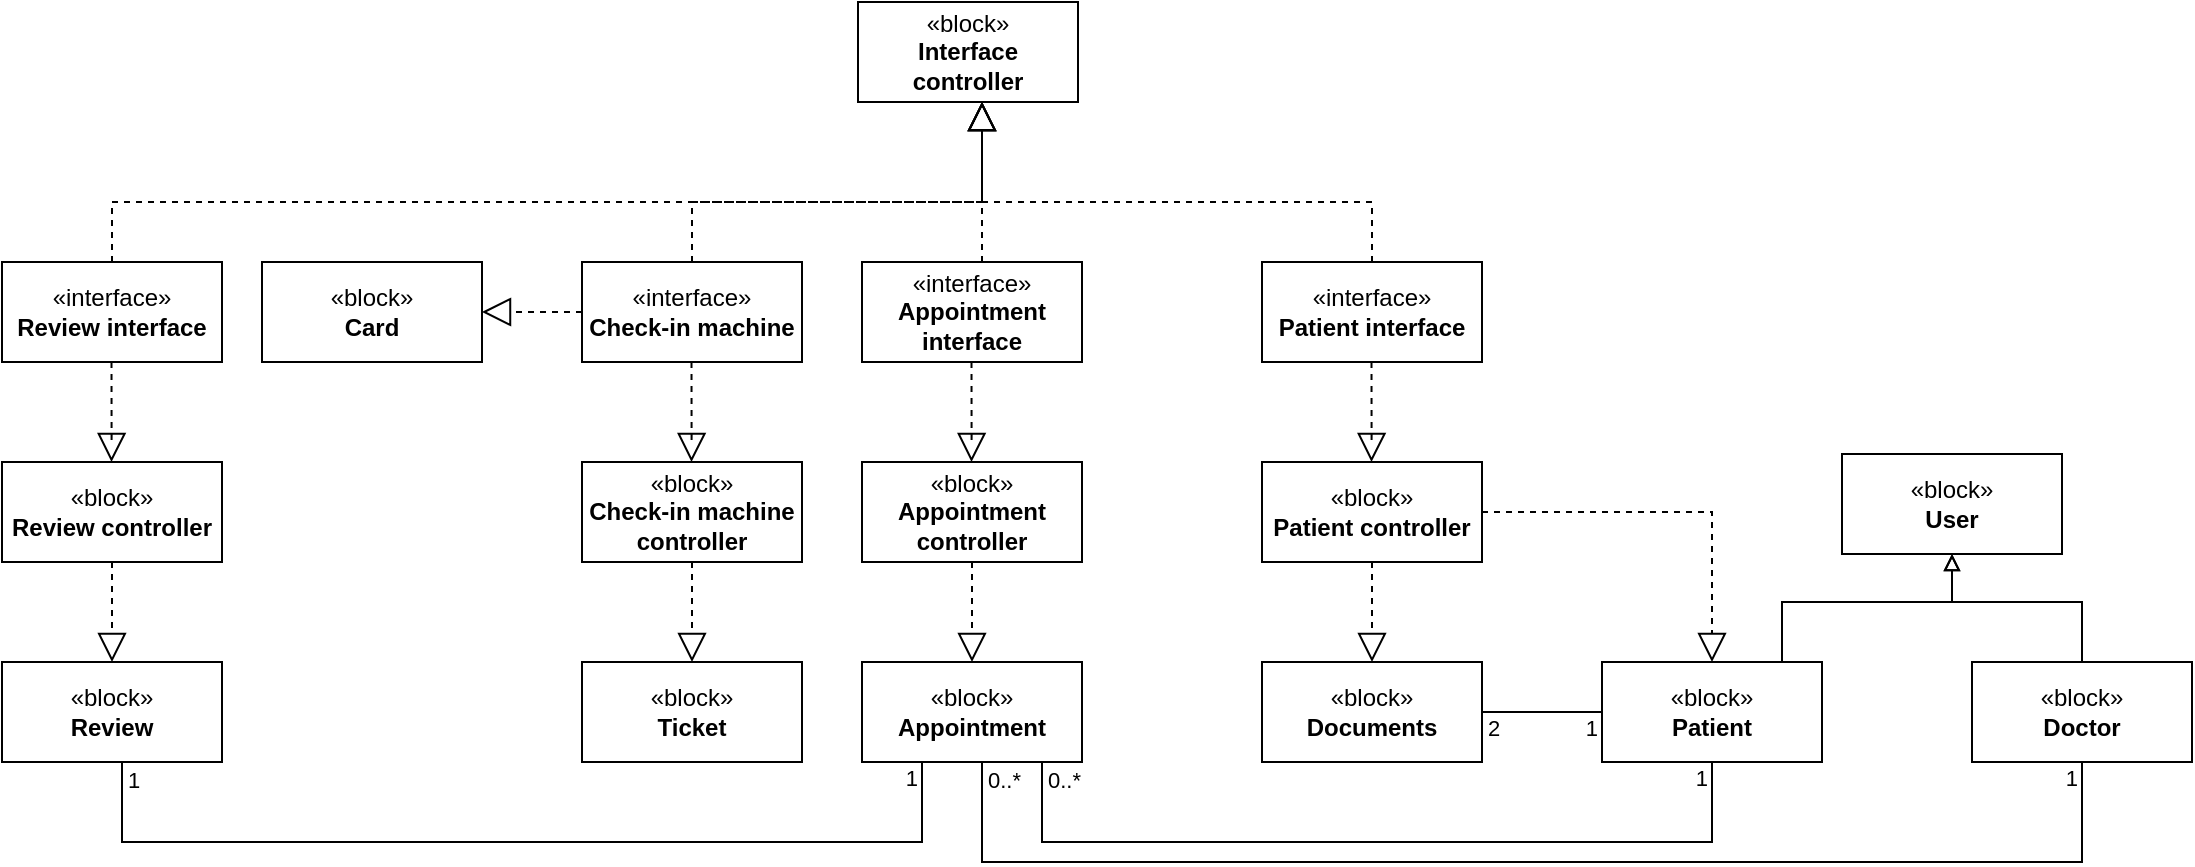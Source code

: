 <mxfile version="24.4.8" type="github">
  <diagram name="Página-1" id="58o19tJU1bJ8rOn4mQXK">
    <mxGraphModel dx="2821" dy="1749" grid="1" gridSize="10" guides="1" tooltips="1" connect="1" arrows="1" fold="1" page="1" pageScale="1" pageWidth="827" pageHeight="1169" math="0" shadow="0">
      <root>
        <mxCell id="0" />
        <mxCell id="1" parent="0" />
        <mxCell id="WEjdn2dWG7q8J0kvlJ6V-49" value="«block»&lt;br&gt;&lt;b&gt;Patient controller&lt;/b&gt;" style="html=1;whiteSpace=wrap;" vertex="1" parent="1">
          <mxGeometry x="-510" y="210" width="110" height="50" as="geometry" />
        </mxCell>
        <mxCell id="WEjdn2dWG7q8J0kvlJ6V-50" value="«interface»&lt;br&gt;&lt;b&gt;Patient interface&lt;/b&gt;" style="html=1;whiteSpace=wrap;" vertex="1" parent="1">
          <mxGeometry x="-510" y="110" width="110" height="50" as="geometry" />
        </mxCell>
        <mxCell id="WEjdn2dWG7q8J0kvlJ6V-51" value="«block»&lt;br&gt;&lt;b&gt;Documents&lt;/b&gt;" style="html=1;whiteSpace=wrap;" vertex="1" parent="1">
          <mxGeometry x="-510" y="310" width="110" height="50" as="geometry" />
        </mxCell>
        <mxCell id="WEjdn2dWG7q8J0kvlJ6V-52" value="" style="endArrow=block;dashed=1;endFill=0;endSize=12;html=1;rounded=0;edgeStyle=orthogonalEdgeStyle;" edge="1" parent="1">
          <mxGeometry width="160" relative="1" as="geometry">
            <mxPoint x="-455.246" y="160" as="sourcePoint" />
            <mxPoint x="-455.246" y="210" as="targetPoint" />
            <Array as="points">
              <mxPoint x="-455.27" y="200" />
              <mxPoint x="-455.27" y="200" />
            </Array>
          </mxGeometry>
        </mxCell>
        <mxCell id="WEjdn2dWG7q8J0kvlJ6V-62" value="" style="endArrow=block;dashed=1;endFill=0;endSize=12;html=1;rounded=0;edgeStyle=orthogonalEdgeStyle;" edge="1" parent="1" source="WEjdn2dWG7q8J0kvlJ6V-49" target="WEjdn2dWG7q8J0kvlJ6V-51">
          <mxGeometry width="160" relative="1" as="geometry">
            <mxPoint x="-285" y="270" as="sourcePoint" />
            <mxPoint x="-285" y="320" as="targetPoint" />
            <Array as="points" />
          </mxGeometry>
        </mxCell>
        <mxCell id="WEjdn2dWG7q8J0kvlJ6V-63" value="«block»&lt;br&gt;&lt;b&gt;Patient&lt;/b&gt;" style="html=1;whiteSpace=wrap;" vertex="1" parent="1">
          <mxGeometry x="-340" y="310" width="110" height="50" as="geometry" />
        </mxCell>
        <mxCell id="WEjdn2dWG7q8J0kvlJ6V-64" value="" style="endArrow=block;dashed=1;endFill=0;endSize=12;html=1;rounded=0;edgeStyle=orthogonalEdgeStyle;" edge="1" parent="1" source="WEjdn2dWG7q8J0kvlJ6V-49" target="WEjdn2dWG7q8J0kvlJ6V-63">
          <mxGeometry width="160" relative="1" as="geometry">
            <mxPoint x="-445" y="270" as="sourcePoint" />
            <mxPoint x="-445" y="320" as="targetPoint" />
            <Array as="points" />
          </mxGeometry>
        </mxCell>
        <mxCell id="WEjdn2dWG7q8J0kvlJ6V-65" value="" style="endArrow=none;html=1;endSize=12;startArrow=none;startSize=14;startFill=0;edgeStyle=orthogonalEdgeStyle;rounded=0;endFill=0;" edge="1" parent="1" source="WEjdn2dWG7q8J0kvlJ6V-51" target="WEjdn2dWG7q8J0kvlJ6V-63">
          <mxGeometry y="40" relative="1" as="geometry">
            <mxPoint x="-370" y="338" as="sourcePoint" />
            <mxPoint x="-370" y="281" as="targetPoint" />
            <mxPoint as="offset" />
          </mxGeometry>
        </mxCell>
        <mxCell id="WEjdn2dWG7q8J0kvlJ6V-66" value="2" style="edgeLabel;resizable=0;html=1;align=left;verticalAlign=top;" connectable="0" vertex="1" parent="WEjdn2dWG7q8J0kvlJ6V-65">
          <mxGeometry x="-1" relative="1" as="geometry">
            <mxPoint x="1" y="-5" as="offset" />
          </mxGeometry>
        </mxCell>
        <mxCell id="WEjdn2dWG7q8J0kvlJ6V-67" value="1" style="edgeLabel;resizable=0;html=1;align=right;verticalAlign=top;" connectable="0" vertex="1" parent="WEjdn2dWG7q8J0kvlJ6V-65">
          <mxGeometry x="1" relative="1" as="geometry">
            <mxPoint x="-2" y="-5" as="offset" />
          </mxGeometry>
        </mxCell>
        <mxCell id="WEjdn2dWG7q8J0kvlJ6V-68" value="«block»&lt;br&gt;&lt;b&gt;Appointment controller&lt;/b&gt;" style="html=1;whiteSpace=wrap;" vertex="1" parent="1">
          <mxGeometry x="-710" y="210" width="110" height="50" as="geometry" />
        </mxCell>
        <mxCell id="WEjdn2dWG7q8J0kvlJ6V-69" value="«interface»&lt;br&gt;&lt;b&gt;Appointment interface&lt;/b&gt;" style="html=1;whiteSpace=wrap;" vertex="1" parent="1">
          <mxGeometry x="-710" y="110" width="110" height="50" as="geometry" />
        </mxCell>
        <mxCell id="WEjdn2dWG7q8J0kvlJ6V-70" value="«block»&lt;br&gt;&lt;b&gt;Appointment&lt;/b&gt;" style="html=1;whiteSpace=wrap;" vertex="1" parent="1">
          <mxGeometry x="-710" y="310" width="110" height="50" as="geometry" />
        </mxCell>
        <mxCell id="WEjdn2dWG7q8J0kvlJ6V-71" value="" style="endArrow=block;dashed=1;endFill=0;endSize=12;html=1;rounded=0;edgeStyle=orthogonalEdgeStyle;" edge="1" parent="1">
          <mxGeometry width="160" relative="1" as="geometry">
            <mxPoint x="-655.246" y="160" as="sourcePoint" />
            <mxPoint x="-655.246" y="210" as="targetPoint" />
            <Array as="points">
              <mxPoint x="-655.27" y="200" />
              <mxPoint x="-655.27" y="200" />
            </Array>
          </mxGeometry>
        </mxCell>
        <mxCell id="WEjdn2dWG7q8J0kvlJ6V-72" value="" style="endArrow=block;dashed=1;endFill=0;endSize=12;html=1;rounded=0;edgeStyle=orthogonalEdgeStyle;" edge="1" parent="1" source="WEjdn2dWG7q8J0kvlJ6V-68" target="WEjdn2dWG7q8J0kvlJ6V-70">
          <mxGeometry width="160" relative="1" as="geometry">
            <mxPoint x="-485" y="270" as="sourcePoint" />
            <mxPoint x="-485" y="320" as="targetPoint" />
            <Array as="points" />
          </mxGeometry>
        </mxCell>
        <mxCell id="WEjdn2dWG7q8J0kvlJ6V-75" value="" style="endArrow=none;html=1;endSize=12;startArrow=none;startSize=14;startFill=0;edgeStyle=orthogonalEdgeStyle;rounded=0;endFill=0;" edge="1" parent="1" source="WEjdn2dWG7q8J0kvlJ6V-70" target="WEjdn2dWG7q8J0kvlJ6V-63">
          <mxGeometry y="40" relative="1" as="geometry">
            <mxPoint x="-610" y="378.71" as="sourcePoint" />
            <mxPoint x="-614.957" y="395" as="targetPoint" />
            <mxPoint as="offset" />
            <Array as="points">
              <mxPoint x="-620" y="400" />
              <mxPoint x="-285" y="400" />
            </Array>
          </mxGeometry>
        </mxCell>
        <mxCell id="WEjdn2dWG7q8J0kvlJ6V-76" value="0..*" style="edgeLabel;resizable=0;html=1;align=left;verticalAlign=top;" connectable="0" vertex="1" parent="WEjdn2dWG7q8J0kvlJ6V-75">
          <mxGeometry x="-1" relative="1" as="geometry">
            <mxPoint x="1" y="-4" as="offset" />
          </mxGeometry>
        </mxCell>
        <mxCell id="WEjdn2dWG7q8J0kvlJ6V-77" value="1" style="edgeLabel;resizable=0;html=1;align=right;verticalAlign=top;" connectable="0" vertex="1" parent="WEjdn2dWG7q8J0kvlJ6V-75">
          <mxGeometry x="1" relative="1" as="geometry">
            <mxPoint x="-2" y="-5" as="offset" />
          </mxGeometry>
        </mxCell>
        <mxCell id="WEjdn2dWG7q8J0kvlJ6V-78" value="«block»&lt;br&gt;&lt;b&gt;Check-in machine controller&lt;/b&gt;" style="html=1;whiteSpace=wrap;" vertex="1" parent="1">
          <mxGeometry x="-850" y="210" width="110" height="50" as="geometry" />
        </mxCell>
        <mxCell id="WEjdn2dWG7q8J0kvlJ6V-79" value="«interface»&lt;br&gt;&lt;b&gt;Check-in machine&lt;/b&gt;" style="html=1;whiteSpace=wrap;" vertex="1" parent="1">
          <mxGeometry x="-850" y="110" width="110" height="50" as="geometry" />
        </mxCell>
        <mxCell id="WEjdn2dWG7q8J0kvlJ6V-80" value="«block»&lt;br&gt;&lt;b&gt;Ticket&lt;/b&gt;" style="html=1;whiteSpace=wrap;" vertex="1" parent="1">
          <mxGeometry x="-850" y="310" width="110" height="50" as="geometry" />
        </mxCell>
        <mxCell id="WEjdn2dWG7q8J0kvlJ6V-81" value="" style="endArrow=block;dashed=1;endFill=0;endSize=12;html=1;rounded=0;edgeStyle=orthogonalEdgeStyle;" edge="1" parent="1">
          <mxGeometry width="160" relative="1" as="geometry">
            <mxPoint x="-795.246" y="160" as="sourcePoint" />
            <mxPoint x="-795.246" y="210" as="targetPoint" />
            <Array as="points">
              <mxPoint x="-795.27" y="200" />
              <mxPoint x="-795.27" y="200" />
            </Array>
          </mxGeometry>
        </mxCell>
        <mxCell id="WEjdn2dWG7q8J0kvlJ6V-82" value="" style="endArrow=block;dashed=1;endFill=0;endSize=12;html=1;rounded=0;edgeStyle=orthogonalEdgeStyle;" edge="1" parent="1" source="WEjdn2dWG7q8J0kvlJ6V-78" target="WEjdn2dWG7q8J0kvlJ6V-80">
          <mxGeometry width="160" relative="1" as="geometry">
            <mxPoint x="-625" y="270" as="sourcePoint" />
            <mxPoint x="-625" y="320" as="targetPoint" />
            <Array as="points" />
          </mxGeometry>
        </mxCell>
        <mxCell id="WEjdn2dWG7q8J0kvlJ6V-84" value="«block»&lt;br&gt;&lt;b&gt;Card&lt;/b&gt;" style="html=1;whiteSpace=wrap;" vertex="1" parent="1">
          <mxGeometry x="-1010" y="110" width="110" height="50" as="geometry" />
        </mxCell>
        <mxCell id="WEjdn2dWG7q8J0kvlJ6V-85" value="" style="endArrow=block;dashed=1;endFill=0;endSize=12;html=1;rounded=0;edgeStyle=orthogonalEdgeStyle;" edge="1" source="WEjdn2dWG7q8J0kvlJ6V-79" parent="1" target="WEjdn2dWG7q8J0kvlJ6V-84">
          <mxGeometry width="160" relative="1" as="geometry">
            <mxPoint x="-775" y="184" as="sourcePoint" />
            <mxPoint x="-945" y="224" as="targetPoint" />
            <Array as="points" />
          </mxGeometry>
        </mxCell>
        <mxCell id="WEjdn2dWG7q8J0kvlJ6V-86" value="«block»&lt;br&gt;&lt;b&gt;Interface controller&lt;/b&gt;" style="html=1;whiteSpace=wrap;" vertex="1" parent="1">
          <mxGeometry x="-712" y="-20" width="110" height="50" as="geometry" />
        </mxCell>
        <mxCell id="WEjdn2dWG7q8J0kvlJ6V-87" value="" style="endArrow=block;dashed=1;endFill=0;endSize=12;html=1;rounded=0;edgeStyle=orthogonalEdgeStyle;" edge="1" parent="1" source="WEjdn2dWG7q8J0kvlJ6V-79" target="WEjdn2dWG7q8J0kvlJ6V-86">
          <mxGeometry width="160" relative="1" as="geometry">
            <mxPoint x="-645.246" y="170" as="sourcePoint" />
            <mxPoint x="-645.246" y="220" as="targetPoint" />
            <Array as="points">
              <mxPoint x="-795" y="80" />
              <mxPoint x="-650" y="80" />
            </Array>
          </mxGeometry>
        </mxCell>
        <mxCell id="WEjdn2dWG7q8J0kvlJ6V-88" value="" style="endArrow=block;dashed=1;endFill=0;endSize=12;html=1;rounded=0;edgeStyle=orthogonalEdgeStyle;" edge="1" parent="1" source="WEjdn2dWG7q8J0kvlJ6V-69" target="WEjdn2dWG7q8J0kvlJ6V-86">
          <mxGeometry width="160" relative="1" as="geometry">
            <mxPoint x="-785" y="120" as="sourcePoint" />
            <mxPoint x="-625" y="40" as="targetPoint" />
            <Array as="points">
              <mxPoint x="-650" y="90" />
              <mxPoint x="-650" y="90" />
            </Array>
          </mxGeometry>
        </mxCell>
        <mxCell id="WEjdn2dWG7q8J0kvlJ6V-89" value="" style="endArrow=block;dashed=1;endFill=0;endSize=12;html=1;rounded=0;edgeStyle=orthogonalEdgeStyle;" edge="1" parent="1" source="WEjdn2dWG7q8J0kvlJ6V-50" target="WEjdn2dWG7q8J0kvlJ6V-86">
          <mxGeometry width="160" relative="1" as="geometry">
            <mxPoint x="-640" y="120" as="sourcePoint" />
            <mxPoint x="-640" y="40" as="targetPoint" />
            <Array as="points">
              <mxPoint x="-455" y="80" />
              <mxPoint x="-650" y="80" />
            </Array>
          </mxGeometry>
        </mxCell>
        <mxCell id="WEjdn2dWG7q8J0kvlJ6V-90" value="«block»&lt;br&gt;&lt;b&gt;Review controller&lt;/b&gt;" style="html=1;whiteSpace=wrap;" vertex="1" parent="1">
          <mxGeometry x="-1140" y="210" width="110" height="50" as="geometry" />
        </mxCell>
        <mxCell id="WEjdn2dWG7q8J0kvlJ6V-91" value="«interface»&lt;br&gt;&lt;b&gt;Review interface&lt;/b&gt;" style="html=1;whiteSpace=wrap;" vertex="1" parent="1">
          <mxGeometry x="-1140" y="110" width="110" height="50" as="geometry" />
        </mxCell>
        <mxCell id="WEjdn2dWG7q8J0kvlJ6V-92" value="«block»&lt;br&gt;&lt;b&gt;Review&lt;/b&gt;" style="html=1;whiteSpace=wrap;" vertex="1" parent="1">
          <mxGeometry x="-1140" y="310" width="110" height="50" as="geometry" />
        </mxCell>
        <mxCell id="WEjdn2dWG7q8J0kvlJ6V-93" value="" style="endArrow=block;dashed=1;endFill=0;endSize=12;html=1;rounded=0;edgeStyle=orthogonalEdgeStyle;" edge="1" parent="1">
          <mxGeometry width="160" relative="1" as="geometry">
            <mxPoint x="-1085.246" y="160" as="sourcePoint" />
            <mxPoint x="-1085.246" y="210" as="targetPoint" />
            <Array as="points">
              <mxPoint x="-1085.27" y="200" />
              <mxPoint x="-1085.27" y="200" />
            </Array>
          </mxGeometry>
        </mxCell>
        <mxCell id="WEjdn2dWG7q8J0kvlJ6V-94" value="" style="endArrow=block;dashed=1;endFill=0;endSize=12;html=1;rounded=0;edgeStyle=orthogonalEdgeStyle;" edge="1" parent="1" source="WEjdn2dWG7q8J0kvlJ6V-90" target="WEjdn2dWG7q8J0kvlJ6V-92">
          <mxGeometry width="160" relative="1" as="geometry">
            <mxPoint x="-915" y="270" as="sourcePoint" />
            <mxPoint x="-915" y="320" as="targetPoint" />
            <Array as="points" />
          </mxGeometry>
        </mxCell>
        <mxCell id="WEjdn2dWG7q8J0kvlJ6V-96" value="" style="endArrow=block;dashed=1;endFill=0;endSize=12;html=1;rounded=0;edgeStyle=orthogonalEdgeStyle;" edge="1" parent="1" source="WEjdn2dWG7q8J0kvlJ6V-91" target="WEjdn2dWG7q8J0kvlJ6V-86">
          <mxGeometry width="160" relative="1" as="geometry">
            <mxPoint x="-785" y="120" as="sourcePoint" />
            <mxPoint x="-640" y="40" as="targetPoint" />
            <Array as="points">
              <mxPoint x="-1085" y="80" />
              <mxPoint x="-650" y="80" />
            </Array>
          </mxGeometry>
        </mxCell>
        <mxCell id="WEjdn2dWG7q8J0kvlJ6V-97" value="" style="endArrow=none;html=1;endSize=12;startArrow=none;startSize=14;startFill=0;edgeStyle=orthogonalEdgeStyle;rounded=0;endFill=0;" edge="1" parent="1" source="WEjdn2dWG7q8J0kvlJ6V-92" target="WEjdn2dWG7q8J0kvlJ6V-70">
          <mxGeometry y="40" relative="1" as="geometry">
            <mxPoint x="-1080" y="405" as="sourcePoint" />
            <mxPoint x="-710" y="405" as="targetPoint" />
            <mxPoint as="offset" />
            <Array as="points">
              <mxPoint x="-1080" y="400" />
              <mxPoint x="-680" y="400" />
            </Array>
          </mxGeometry>
        </mxCell>
        <mxCell id="WEjdn2dWG7q8J0kvlJ6V-98" value="1" style="edgeLabel;resizable=0;html=1;align=left;verticalAlign=top;" connectable="0" vertex="1" parent="WEjdn2dWG7q8J0kvlJ6V-97">
          <mxGeometry x="-1" relative="1" as="geometry">
            <mxPoint x="1" y="-4" as="offset" />
          </mxGeometry>
        </mxCell>
        <mxCell id="WEjdn2dWG7q8J0kvlJ6V-99" value="1" style="edgeLabel;resizable=0;html=1;align=right;verticalAlign=top;" connectable="0" vertex="1" parent="WEjdn2dWG7q8J0kvlJ6V-97">
          <mxGeometry x="1" relative="1" as="geometry">
            <mxPoint x="-2" y="-5" as="offset" />
          </mxGeometry>
        </mxCell>
        <mxCell id="WEjdn2dWG7q8J0kvlJ6V-101" value="«block»&lt;br&gt;&lt;b&gt;Doctor&lt;/b&gt;" style="html=1;whiteSpace=wrap;" vertex="1" parent="1">
          <mxGeometry x="-155" y="310" width="110" height="50" as="geometry" />
        </mxCell>
        <mxCell id="WEjdn2dWG7q8J0kvlJ6V-102" value="«block»&lt;br&gt;&lt;b&gt;User&lt;/b&gt;" style="html=1;whiteSpace=wrap;" vertex="1" parent="1">
          <mxGeometry x="-220" y="206" width="110" height="50" as="geometry" />
        </mxCell>
        <mxCell id="WEjdn2dWG7q8J0kvlJ6V-104" value="" style="endArrow=none;endFill=0;endSize=12;html=1;rounded=0;edgeStyle=orthogonalEdgeStyle;startArrow=block;startFill=0;" edge="1" source="WEjdn2dWG7q8J0kvlJ6V-102" target="WEjdn2dWG7q8J0kvlJ6V-101" parent="1">
          <mxGeometry width="160" relative="1" as="geometry">
            <mxPoint x="-150" y="266" as="sourcePoint" />
            <mxPoint x="-220" y="309" as="targetPoint" />
            <Array as="points">
              <mxPoint x="-165" y="280" />
              <mxPoint x="-100" y="280" />
            </Array>
          </mxGeometry>
        </mxCell>
        <mxCell id="WEjdn2dWG7q8J0kvlJ6V-105" value="" style="endArrow=none;endFill=0;endSize=12;html=1;rounded=0;edgeStyle=orthogonalEdgeStyle;startArrow=block;startFill=0;" edge="1" parent="1" source="WEjdn2dWG7q8J0kvlJ6V-102" target="WEjdn2dWG7q8J0kvlJ6V-63">
          <mxGeometry width="160" relative="1" as="geometry">
            <mxPoint x="-155" y="266" as="sourcePoint" />
            <mxPoint x="-90" y="320" as="targetPoint" />
            <Array as="points">
              <mxPoint x="-165" y="280" />
              <mxPoint x="-250" y="280" />
            </Array>
          </mxGeometry>
        </mxCell>
        <mxCell id="WEjdn2dWG7q8J0kvlJ6V-106" value="" style="endArrow=none;html=1;endSize=12;startArrow=none;startSize=14;startFill=0;edgeStyle=orthogonalEdgeStyle;rounded=0;endFill=0;" edge="1" parent="1" source="WEjdn2dWG7q8J0kvlJ6V-70" target="WEjdn2dWG7q8J0kvlJ6V-101">
          <mxGeometry y="40" relative="1" as="geometry">
            <mxPoint x="-610" y="370" as="sourcePoint" />
            <mxPoint x="-275" y="370" as="targetPoint" />
            <mxPoint as="offset" />
            <Array as="points">
              <mxPoint x="-650" y="410" />
              <mxPoint x="-100" y="410" />
            </Array>
          </mxGeometry>
        </mxCell>
        <mxCell id="WEjdn2dWG7q8J0kvlJ6V-107" value="0..*" style="edgeLabel;resizable=0;html=1;align=left;verticalAlign=top;" connectable="0" vertex="1" parent="WEjdn2dWG7q8J0kvlJ6V-106">
          <mxGeometry x="-1" relative="1" as="geometry">
            <mxPoint x="1" y="-4" as="offset" />
          </mxGeometry>
        </mxCell>
        <mxCell id="WEjdn2dWG7q8J0kvlJ6V-108" value="1" style="edgeLabel;resizable=0;html=1;align=right;verticalAlign=top;" connectable="0" vertex="1" parent="WEjdn2dWG7q8J0kvlJ6V-106">
          <mxGeometry x="1" relative="1" as="geometry">
            <mxPoint x="-2" y="-5" as="offset" />
          </mxGeometry>
        </mxCell>
      </root>
    </mxGraphModel>
  </diagram>
</mxfile>
